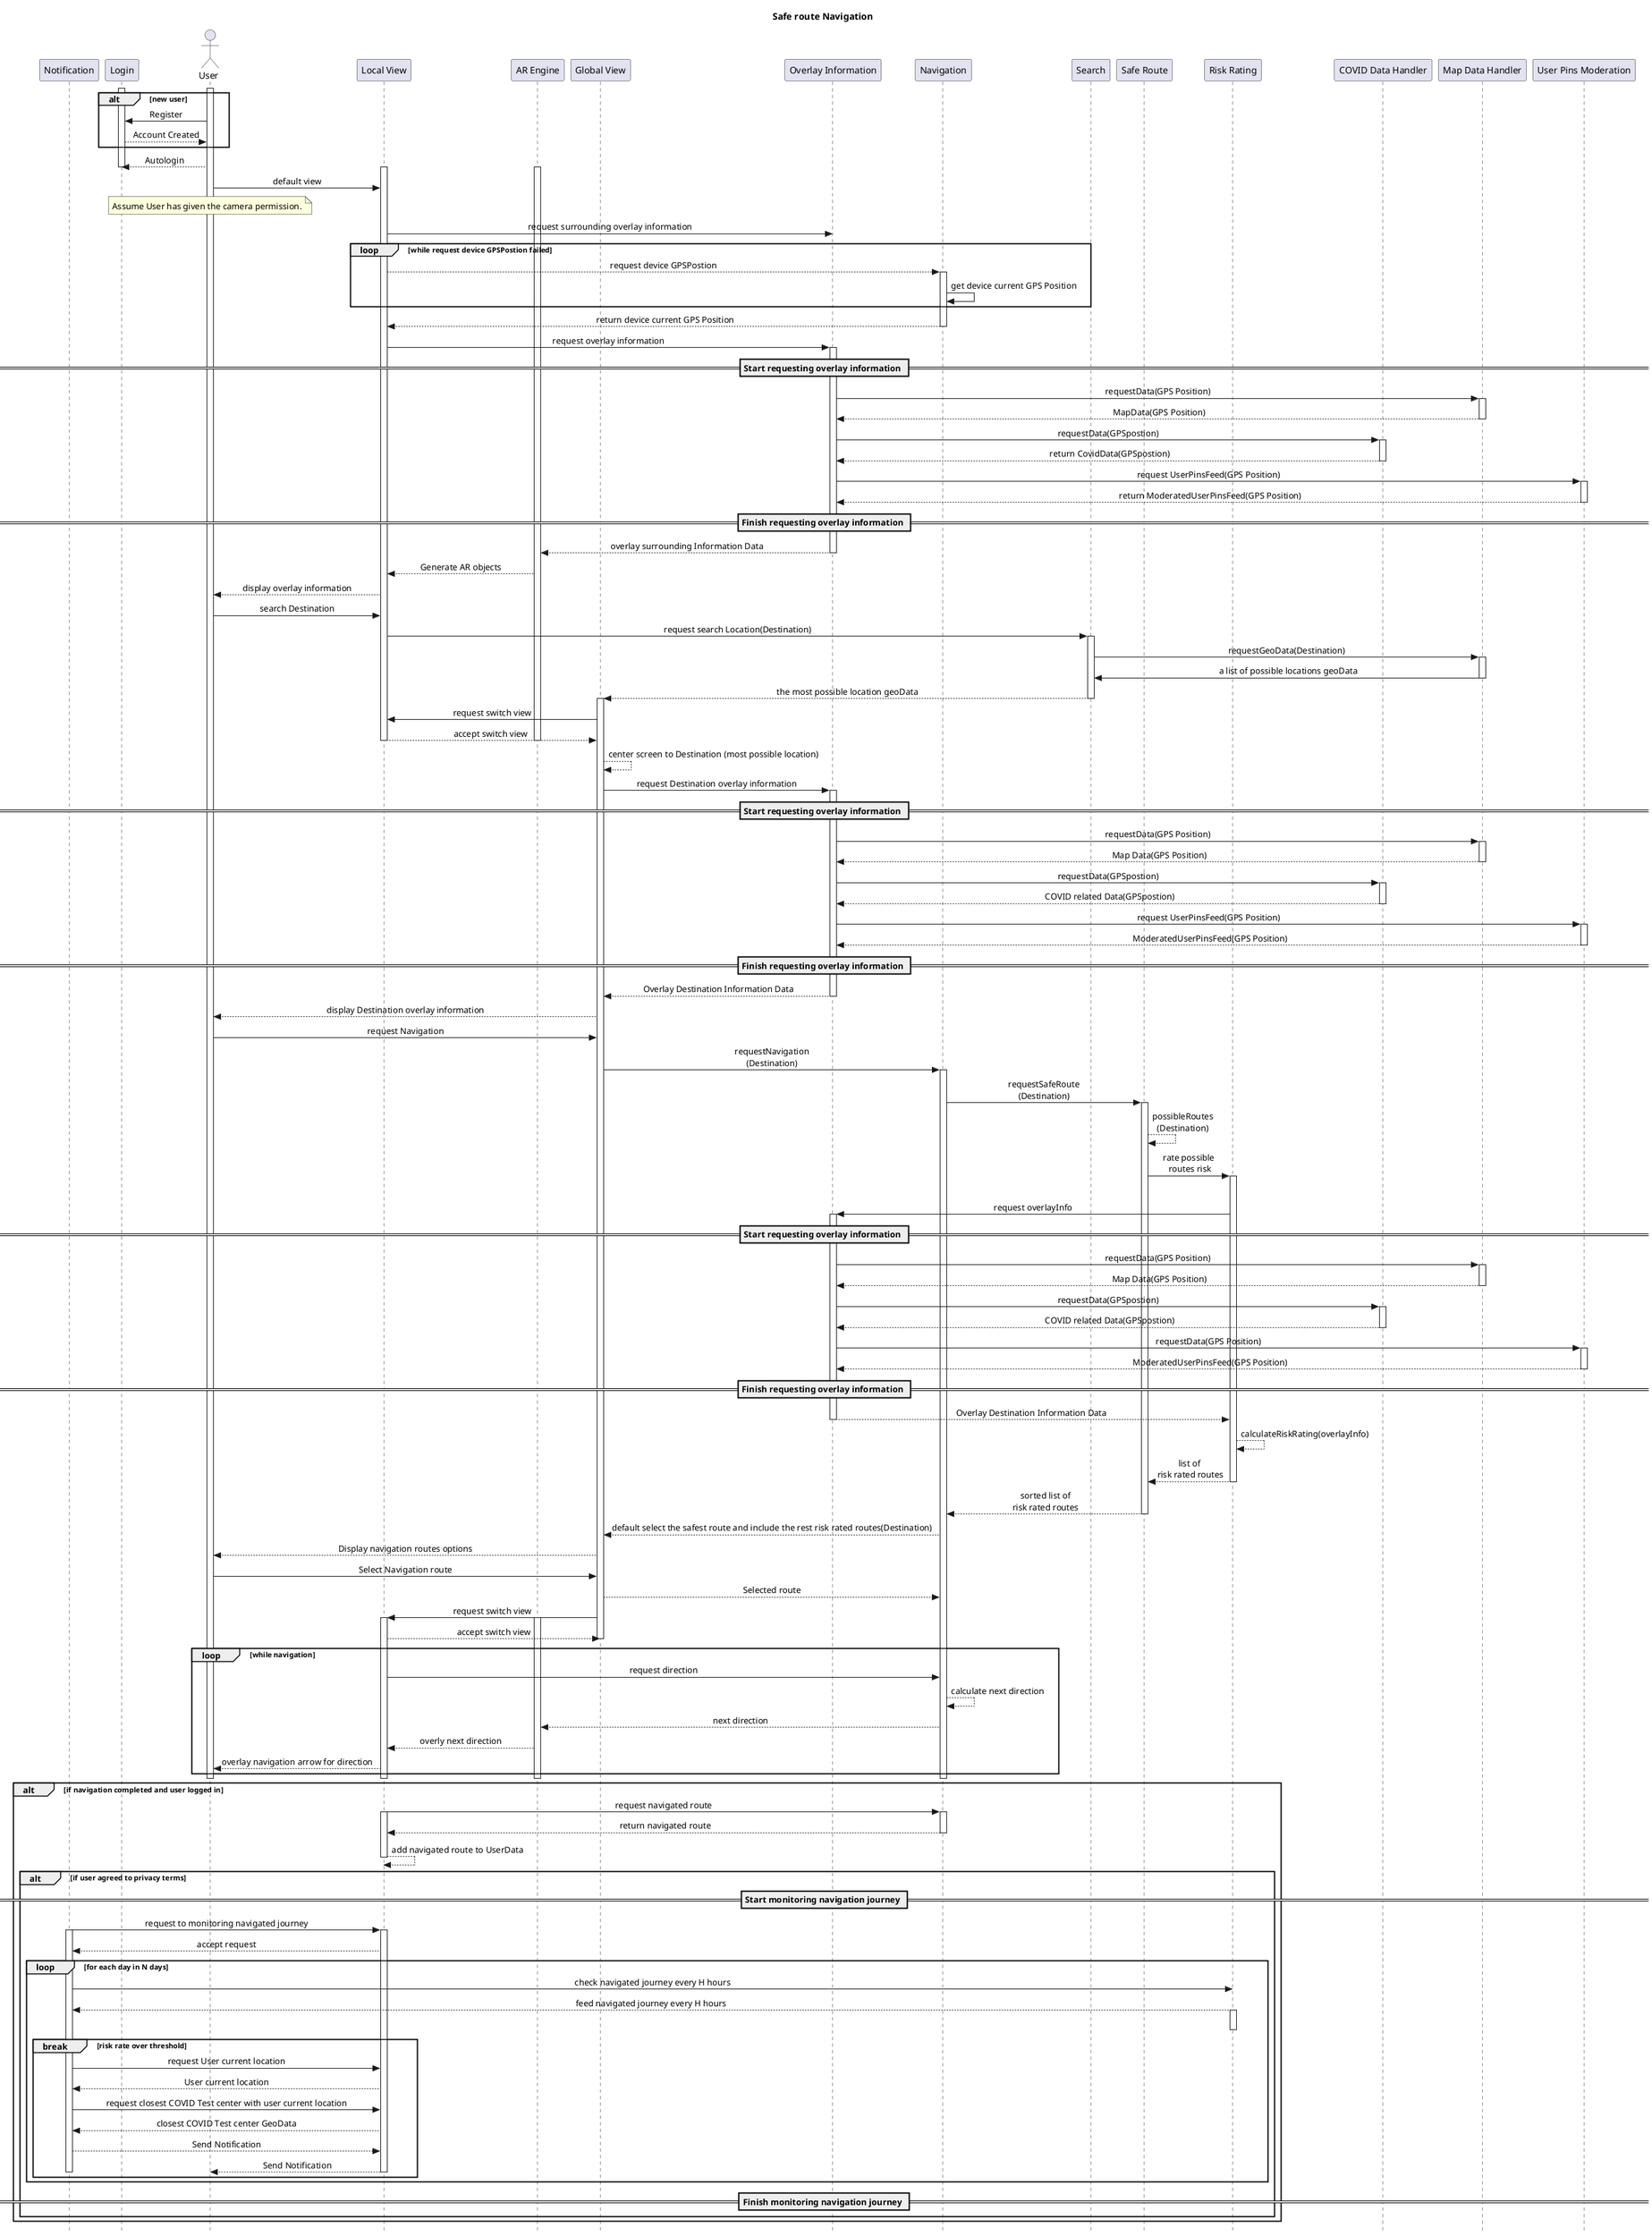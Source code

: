 @startuml BUS-B6-sqDia1

skinparam Style strictuml
skinparam SequenceMessageAlignment center

title
    Safe route Navigation 
end title
hide unlinked

participant "Notification"
participant "Login"
actor "User"
participant "Local View"
participant "AR Engine"
participant "Global View"
participant "Overlay Information"
participant "Navigation"
participant "Search"
participant "Safe Route"
participant "Risk Rating"
participant "COVID Data Handler"
participant "Map Data Handler"
participant "User Pins Moderation"


activate User
activate Login
alt new user
    User -> Login: Register
    Login --> User: Account Created
end 

User --> Login: Autologin

deactivate Login
activate "Local View"
activate "AR Engine"
User -> "Local View": default view
note over User: Assume User has given the camera permission.
"Local View" -> "Overlay Information": request surrounding overlay information
loop while request device GPSPostion failed
    "Local View" --> "Navigation": request device GPSPostion
    activate "Navigation"
    "Navigation" -> "Navigation": get device current GPS Position 
end
"Navigation" --> "Local View": return device current GPS Position
deactivate "Navigation"


"Local View" -> "Overlay Information": request overlay information
activate "Overlay Information"

== Start requesting overlay information ==
"Overlay Information" -> "Map Data Handler": requestData(GPS Position)
activate "Map Data Handler"
"Map Data Handler" --> "Overlay Information": MapData(GPS Position)
deactivate "Map Data Handler"

"Overlay Information" -> "COVID Data Handler": requestData(GPSpostion)
activate "COVID Data Handler"
"COVID Data Handler" --> "Overlay Information": return CovidData(GPSpostion)
deactivate "COVID Data Handler"

"Overlay Information" -> "User Pins Moderation": request UserPinsFeed(GPS Position)
activate "User Pins Moderation"
"User Pins Moderation" --> "Overlay Information": return ModeratedUserPinsFeed(GPS Position)
deactivate "User Pins Moderation"
== Finish requesting overlay information ==

"Overlay Information" --> "AR Engine": overlay surrounding Information Data
deactivate "Overlay Information"
"AR Engine" --> "Local View": Generate AR objects
"Local View" --> "User": display overlay information

User -> "Local View": search Destination
"Local View" -> "Search": request search Location(Destination)

activate "Search"
"Search" -> "Map Data Handler": requestGeoData(Destination)
activate "Map Data Handler"
"Map Data Handler" -> "Search": a list of possible locations geoData
deactivate "Map Data Handler"
"Search" --> "Global View": the most possible location geoData
deactivate "Search"
activate "Global View"
"Global View" -> "Local View": request switch view
"Local View" --> "Global View": accept switch view
deactivate "Local View"
deactivate "AR Engine"
"Global View" --> "Global View": center screen to Destination (most possible location)
"Global View" -> "Overlay Information": request Destination overlay information
activate "Overlay Information"

== Start requesting overlay information ==
"Overlay Information" -> "Map Data Handler": requestData(GPS Position)
activate "Map Data Handler"
"Map Data Handler" --> "Overlay Information": Map Data(GPS Position)
deactivate "Map Data Handler"

"Overlay Information" -> "COVID Data Handler": requestData(GPSpostion)
activate "COVID Data Handler"
"COVID Data Handler" --> "Overlay Information": COVID related Data(GPSpostion)
deactivate "COVID Data Handler"

"Overlay Information" -> "User Pins Moderation": request UserPinsFeed(GPS Position)
activate "User Pins Moderation"
"User Pins Moderation" --> "Overlay Information": ModeratedUserPinsFeed(GPS Position)
deactivate "User Pins Moderation"
== Finish requesting overlay information ==

"Overlay Information" --> "Global View": Overlay Destination Information Data
deactivate "Overlay Information"

"Global View" --> "User": display Destination overlay information

"User" -> "Global View": request Navigation
"Global View" -> "Navigation": requestNavigation\n(Destination)
activate "Navigation"
"Navigation" -> "Safe Route": requestSafeRoute\n(Destination)
activate "Safe Route"
"Safe Route" --> "Safe Route": possibleRoutes\n(Destination)
"Safe Route" -> "Risk Rating": rate possible\n routes risk
activate "Risk Rating"
loop for each in possibleRoutes
    "Risk Rating" -> "Overlay Information": request overlayInfo
    activate "Overlay Information"

    == Start requesting overlay information ==
    "Overlay Information" -> "Map Data Handler": requestData(GPS Position)
    activate "Map Data Handler"
    "Map Data Handler" --> "Overlay Information": Map Data(GPS Position)
    deactivate "Map Data Handler"

    "Overlay Information" -> "COVID Data Handler": requestData(GPSpostion)
    activate "COVID Data Handler"
    "COVID Data Handler" --> "Overlay Information": COVID related Data(GPSpostion)
    deactivate "COVID Data Handler"

    "Overlay Information" -> "User Pins Moderation": requestData(GPS Position)
    activate "User Pins Moderation"
    "User Pins Moderation" --> "Overlay Information": ModeratedUserPinsFeed(GPS Position)
    deactivate "User Pins Moderation"
    == Finish requesting overlay information ==

    "Overlay Information" --> "Risk Rating": Overlay Destination Information Data
    deactivate "Overlay Information"
    "Risk Rating" -->  "Risk Rating": calculateRiskRating(overlayInfo)
"Risk Rating" --> "Safe Route": list of \nrisk rated routes
deactivate "Risk Rating"
"Safe Route" --> "Navigation": sorted list of\nrisk rated routes
deactivate "Safe Route"
"Navigation" --> "Global View": default select the safest route and include the rest risk rated routes(Destination)
"Global View" --> "User": Display navigation routes options
"User" -> "Global View": Select Navigation route
"Global View" --> "Navigation": Selected route

"Global View"->"Local View": request switch view
activate "Local View"
activate "AR Engine"
"Local View" --> "Global View": accept switch view
deactivate "Global View"
loop while navigation
    "Local View" -> "Navigation": request direction
    "Navigation" --> "Navigation": calculate next direction
    "Navigation" --> "AR Engine": next direction
    "AR Engine" --> "Local View": overly next direction
    "Local View" --> "User": overlay navigation arrow for direction
end
deactivate "Navigation"
deactivate "AR Engine"
deactivate "User"

deactivate "Local View"

alt if navigation completed and user logged in
    "Local View" -> "Navigation": request navigated route  
    activate "Local View"
    activate "Navigation"
    "Navigation" --> "Local View": return navigated route
    deactivate "Navigation"
    "Local View" --> "Local View": add navigated route to UserData
    deactivate "Local View"
    alt if user agreed to privacy terms
        == Start monitoring navigation journey ==
        "Notification" -> "Local View": request to monitoring navigated journey
        activate "Notification"
        activate "Local View"
        "Local View" --> "Notification": accept request
        loop for each day in N days
            "Notification" -> "Risk Rating": check navigated journey every H hours
            "Risk Rating" --> "Notification": feed navigated journey every H hours
            activate "Risk Rating"
            break risk rate over threshold
                deactivate "Risk Rating"
                "Notification" -> "Local View": request User current location
                "Local View" --> "Notification": User current location
                "Notification" -> "Local View": request closest COVID Test center with user current location
                "Local View" --> "Notification": closest COVID Test center GeoData
                "Notification" --> "Local View": Send Notification
                "Local View" --> "User": Send Notification
                deactivate "Local View"
                deactivate "Notification"
            end
        end
        == Finish monitoring navigation journey ==
    end
end

' destroy "Notification"
' destroy "Login"
' destroy "User"
' destroy "Local View"
' destroy "AR Engine"
' destroy "Global View"
' destroy "Overlay Information"
' destroy "Navigation"
' destroy "Search"
' destroy "Safe Route"
' destroy "COVID Data Handler"
' destroy "Map Data Handler"
' destroy "User Pins Moderation"

@enduml